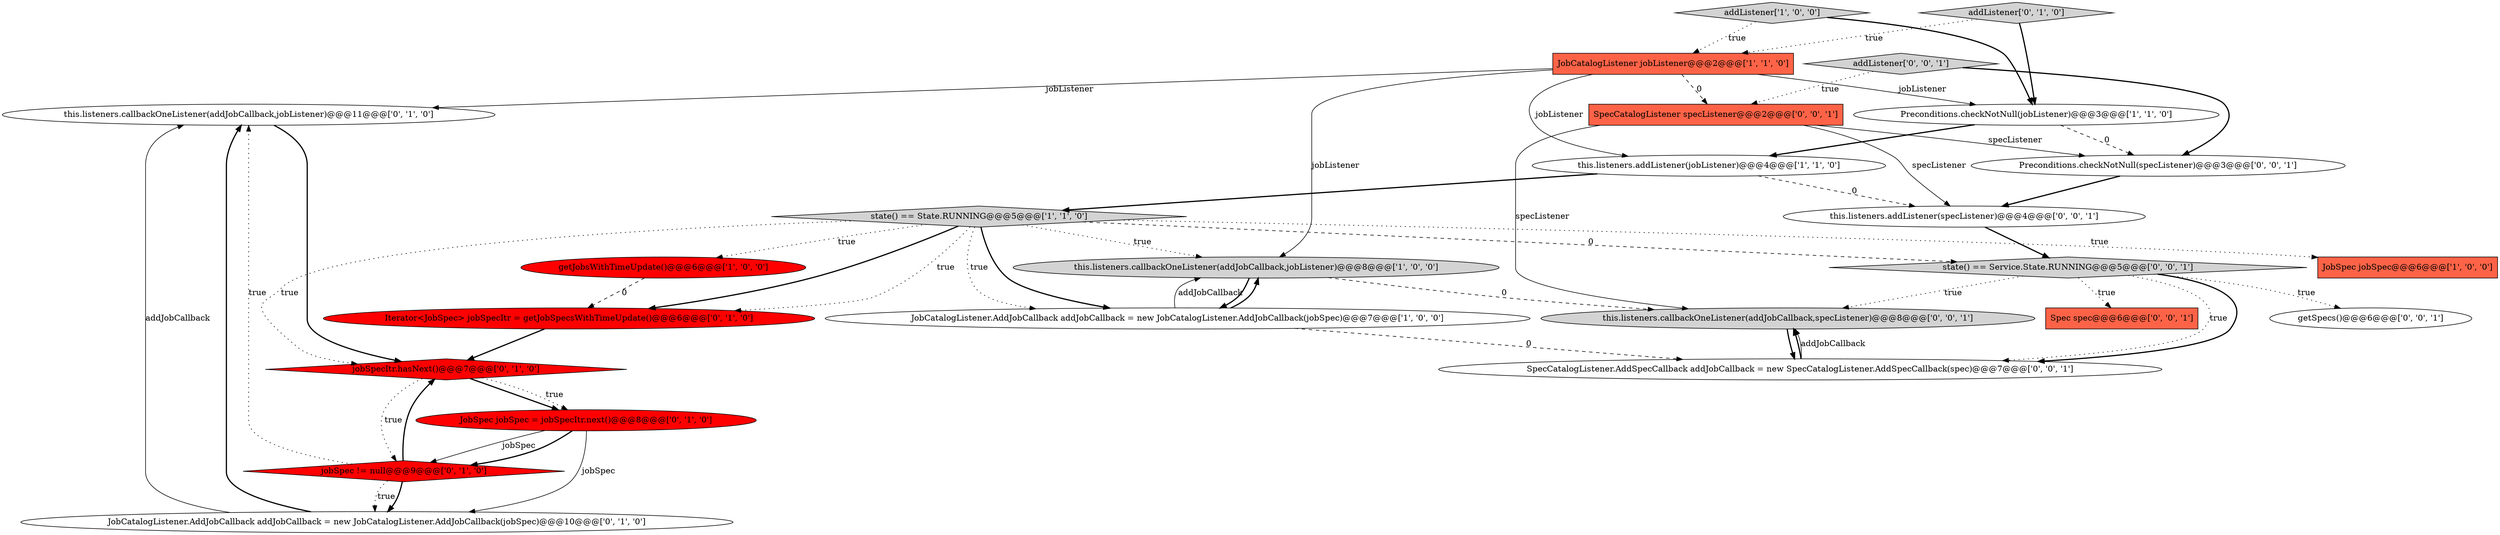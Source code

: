 digraph {
10 [style = filled, label = "this.listeners.callbackOneListener(addJobCallback,jobListener)@@@11@@@['0', '1', '0']", fillcolor = white, shape = ellipse image = "AAA0AAABBB2BBB"];
7 [style = filled, label = "this.listeners.callbackOneListener(addJobCallback,jobListener)@@@8@@@['1', '0', '0']", fillcolor = lightgray, shape = ellipse image = "AAA0AAABBB1BBB"];
11 [style = filled, label = "jobSpec != null@@@9@@@['0', '1', '0']", fillcolor = red, shape = diamond image = "AAA1AAABBB2BBB"];
16 [style = filled, label = "addListener['0', '0', '1']", fillcolor = lightgray, shape = diamond image = "AAA0AAABBB3BBB"];
9 [style = filled, label = "addListener['0', '1', '0']", fillcolor = lightgray, shape = diamond image = "AAA0AAABBB2BBB"];
15 [style = filled, label = "jobSpecItr.hasNext()@@@7@@@['0', '1', '0']", fillcolor = red, shape = diamond image = "AAA1AAABBB2BBB"];
17 [style = filled, label = "state() == Service.State.RUNNING@@@5@@@['0', '0', '1']", fillcolor = lightgray, shape = diamond image = "AAA0AAABBB3BBB"];
22 [style = filled, label = "Preconditions.checkNotNull(specListener)@@@3@@@['0', '0', '1']", fillcolor = white, shape = ellipse image = "AAA0AAABBB3BBB"];
23 [style = filled, label = "getSpecs()@@@6@@@['0', '0', '1']", fillcolor = white, shape = ellipse image = "AAA0AAABBB3BBB"];
5 [style = filled, label = "JobCatalogListener jobListener@@@2@@@['1', '1', '0']", fillcolor = tomato, shape = box image = "AAA0AAABBB1BBB"];
20 [style = filled, label = "SpecCatalogListener specListener@@@2@@@['0', '0', '1']", fillcolor = tomato, shape = box image = "AAA0AAABBB3BBB"];
13 [style = filled, label = "Iterator<JobSpec> jobSpecItr = getJobSpecsWithTimeUpdate()@@@6@@@['0', '1', '0']", fillcolor = red, shape = ellipse image = "AAA1AAABBB2BBB"];
24 [style = filled, label = "this.listeners.callbackOneListener(addJobCallback,specListener)@@@8@@@['0', '0', '1']", fillcolor = lightgray, shape = ellipse image = "AAA0AAABBB3BBB"];
12 [style = filled, label = "JobCatalogListener.AddJobCallback addJobCallback = new JobCatalogListener.AddJobCallback(jobSpec)@@@10@@@['0', '1', '0']", fillcolor = white, shape = ellipse image = "AAA0AAABBB2BBB"];
2 [style = filled, label = "JobSpec jobSpec@@@6@@@['1', '0', '0']", fillcolor = tomato, shape = box image = "AAA0AAABBB1BBB"];
0 [style = filled, label = "this.listeners.addListener(jobListener)@@@4@@@['1', '1', '0']", fillcolor = white, shape = ellipse image = "AAA0AAABBB1BBB"];
8 [style = filled, label = "state() == State.RUNNING@@@5@@@['1', '1', '0']", fillcolor = lightgray, shape = diamond image = "AAA0AAABBB1BBB"];
6 [style = filled, label = "getJobsWithTimeUpdate()@@@6@@@['1', '0', '0']", fillcolor = red, shape = ellipse image = "AAA1AAABBB1BBB"];
21 [style = filled, label = "Spec spec@@@6@@@['0', '0', '1']", fillcolor = tomato, shape = box image = "AAA0AAABBB3BBB"];
19 [style = filled, label = "this.listeners.addListener(specListener)@@@4@@@['0', '0', '1']", fillcolor = white, shape = ellipse image = "AAA0AAABBB3BBB"];
4 [style = filled, label = "JobCatalogListener.AddJobCallback addJobCallback = new JobCatalogListener.AddJobCallback(jobSpec)@@@7@@@['1', '0', '0']", fillcolor = white, shape = ellipse image = "AAA0AAABBB1BBB"];
18 [style = filled, label = "SpecCatalogListener.AddSpecCallback addJobCallback = new SpecCatalogListener.AddSpecCallback(spec)@@@7@@@['0', '0', '1']", fillcolor = white, shape = ellipse image = "AAA0AAABBB3BBB"];
1 [style = filled, label = "Preconditions.checkNotNull(jobListener)@@@3@@@['1', '1', '0']", fillcolor = white, shape = ellipse image = "AAA0AAABBB1BBB"];
14 [style = filled, label = "JobSpec jobSpec = jobSpecItr.next()@@@8@@@['0', '1', '0']", fillcolor = red, shape = ellipse image = "AAA1AAABBB2BBB"];
3 [style = filled, label = "addListener['1', '0', '0']", fillcolor = lightgray, shape = diamond image = "AAA0AAABBB1BBB"];
4->18 [style = dashed, label="0"];
12->10 [style = solid, label="addJobCallback"];
20->22 [style = solid, label="specListener"];
18->24 [style = bold, label=""];
10->15 [style = bold, label=""];
3->1 [style = bold, label=""];
15->14 [style = bold, label=""];
22->19 [style = bold, label=""];
17->18 [style = dotted, label="true"];
11->10 [style = dotted, label="true"];
8->2 [style = dotted, label="true"];
0->19 [style = dashed, label="0"];
11->12 [style = dotted, label="true"];
5->1 [style = solid, label="jobListener"];
8->15 [style = dotted, label="true"];
8->7 [style = dotted, label="true"];
16->20 [style = dotted, label="true"];
4->7 [style = solid, label="addJobCallback"];
11->12 [style = bold, label=""];
1->0 [style = bold, label=""];
7->4 [style = bold, label=""];
19->17 [style = bold, label=""];
15->14 [style = dotted, label="true"];
16->22 [style = bold, label=""];
24->18 [style = bold, label=""];
8->4 [style = dotted, label="true"];
4->7 [style = bold, label=""];
11->15 [style = bold, label=""];
17->23 [style = dotted, label="true"];
5->20 [style = dashed, label="0"];
1->22 [style = dashed, label="0"];
14->11 [style = solid, label="jobSpec"];
9->5 [style = dotted, label="true"];
12->10 [style = bold, label=""];
20->24 [style = solid, label="specListener"];
3->5 [style = dotted, label="true"];
8->6 [style = dotted, label="true"];
6->13 [style = dashed, label="0"];
7->24 [style = dashed, label="0"];
20->19 [style = solid, label="specListener"];
0->8 [style = bold, label=""];
15->11 [style = dotted, label="true"];
5->0 [style = solid, label="jobListener"];
8->17 [style = dashed, label="0"];
5->7 [style = solid, label="jobListener"];
8->13 [style = dotted, label="true"];
13->15 [style = bold, label=""];
8->4 [style = bold, label=""];
9->1 [style = bold, label=""];
17->21 [style = dotted, label="true"];
14->11 [style = bold, label=""];
18->24 [style = solid, label="addJobCallback"];
17->18 [style = bold, label=""];
17->24 [style = dotted, label="true"];
8->13 [style = bold, label=""];
14->12 [style = solid, label="jobSpec"];
5->10 [style = solid, label="jobListener"];
}
